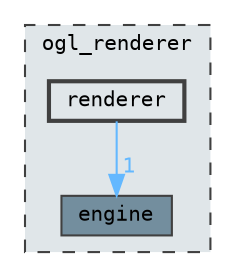 digraph "C:/Users/s239074/Documents/ogl_renderer/ogl_renderer/renderer"
{
 // LATEX_PDF_SIZE
  bgcolor="transparent";
  edge [fontname=Terminal,fontsize=10,labelfontname=Helvetica,labelfontsize=10];
  node [fontname=Terminal,fontsize=10,shape=box,height=0.2,width=0.4];
  compound=true
  subgraph clusterdir_2b2a168c9e13632d0f1f804bd0adc88f {
    graph [ bgcolor="#e0e6e9", pencolor="grey25", label="ogl_renderer", fontname=Terminal,fontsize=10 style="filled,dashed", URL="dir_2b2a168c9e13632d0f1f804bd0adc88f.html",tooltip=""]
  dir_0ab00c0635e63e1504d17e57dc41b5b8 [label="engine", fillcolor="#738e9e", color="grey25", style="filled", URL="dir_0ab00c0635e63e1504d17e57dc41b5b8.html",tooltip=""];
  dir_1b3b63ba526ce20b68b39a898b8fe507 [label="renderer", fillcolor="#e0e6e9", color="grey25", style="filled,bold", URL="dir_1b3b63ba526ce20b68b39a898b8fe507.html",tooltip=""];
  }
  dir_1b3b63ba526ce20b68b39a898b8fe507->dir_0ab00c0635e63e1504d17e57dc41b5b8 [headlabel="1", labeldistance=1.5 headhref="dir_000003_000000.html" color="steelblue1" fontcolor="steelblue1"];
}
